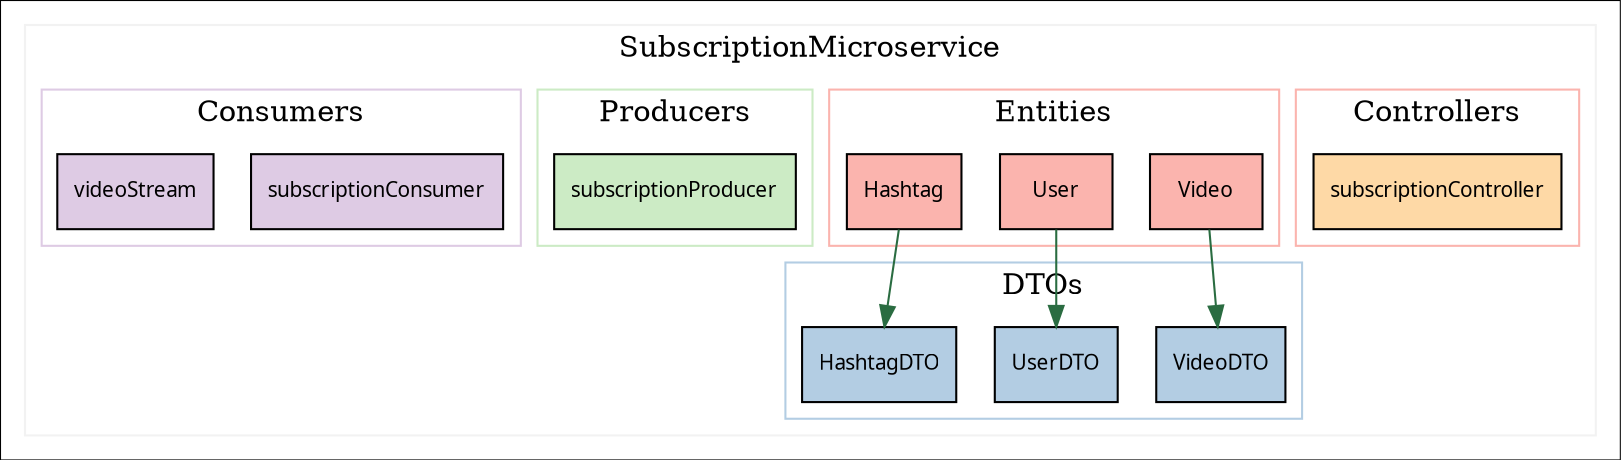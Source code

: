 digraph G {
    node[shape=rectangle, colorscheme="pastel19", fontname=Tahoma, fontsize=10, style="filled",
        gradientangle="270", fillcolor="bisque"]
	colorscheme="pastel19"
	 subgraph microservice {
	  	cluster=true;
	    color="9";
	    label="SubscriptionMicroservice"
	    subgraph controllers {
		    cluster=true;
		    color="1";
		    label="Controllers"
			
			    subscriptionController [fillcolor="5"]
			   	
		
			
		}
		 subgraph entities {
		    cluster=true;
		    color="1";
		    label="Entities"
			
			    Video [fillcolor="1"]
			   	
			    	
			
			    User [fillcolor="1"]
			   	
			    	
			
			    Hashtag [fillcolor="1"]
			   	
			    	
		
			
		}
		subgraph dtos {
		    cluster=true;
		    color="2";
		    label="DTOs"
			
			    VideoDTO [label = "VideoDTO" fillcolor="2"]
			    
			
			    UserDTO [label = "UserDTO" fillcolor="2"]
			    
			
			    HashtagDTO [label = "HashtagDTO" fillcolor="2"]
			    
		
			
		}
		subgraph producers {
		    cluster=true;
		    color="3";
		    label="Producers"
		    
				
			    subscriptionProducerProducer [label="subscriptionProducer" fillcolor="3"]
			
		}
		subgraph consumers {
		    cluster=true;
		    color="4";
		    label="Consumers"
		    
			    subscriptionConsumerConsumer [label = "subscriptionConsumer" fillcolor="4"]
			    videoStreamConsumer [label = "videoStream" fillcolor="4"]
		}
			
			    
			    	Video -> VideoDTO [color="#2A6C41"]
		
			    	
			
			    
			    	User -> UserDTO [color="#2A6C41"]
		
			    	
			
			    
			    	Hashtag -> HashtagDTO [color="#2A6C41"]
		
			    	
	
	}
}

